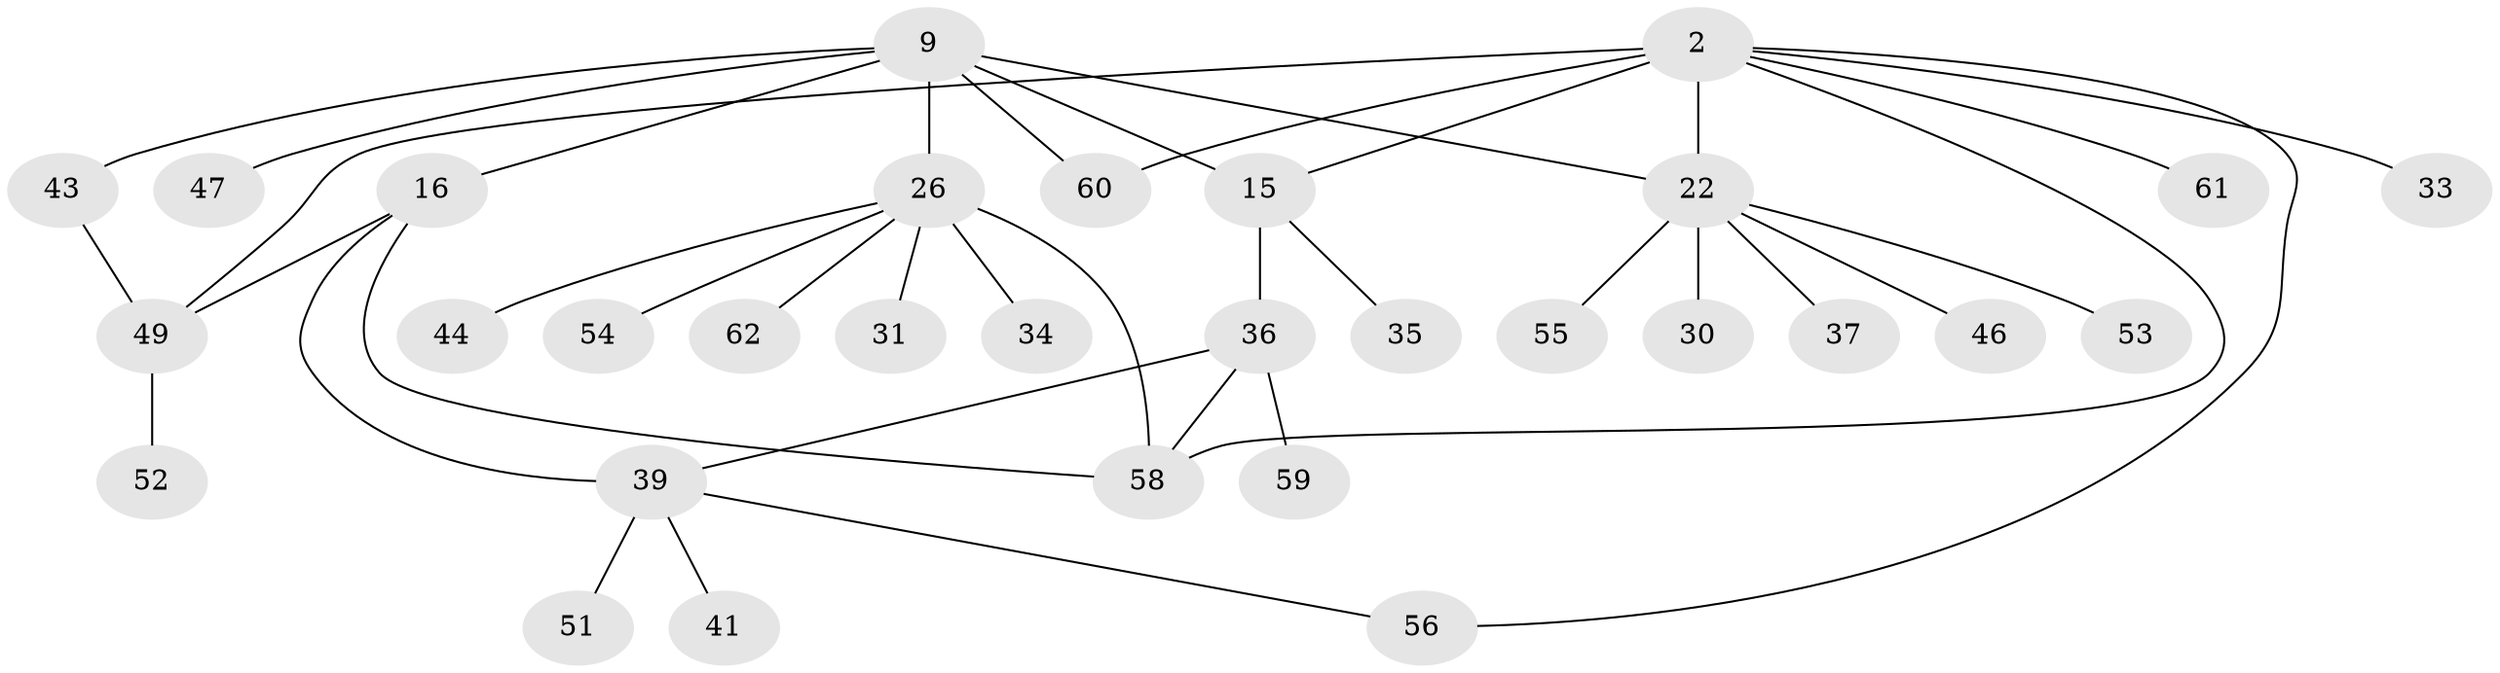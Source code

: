 // original degree distribution, {5: 0.06451612903225806, 10: 0.016129032258064516, 6: 0.04838709677419355, 8: 0.016129032258064516, 4: 0.03225806451612903, 9: 0.03225806451612903, 3: 0.12903225806451613, 1: 0.5483870967741935, 2: 0.11290322580645161}
// Generated by graph-tools (version 1.1) at 2025/58/03/04/25 21:58:50]
// undirected, 31 vertices, 39 edges
graph export_dot {
graph [start="1"]
  node [color=gray90,style=filled];
  2;
  9 [super="+8"];
  15 [super="+14"];
  16 [super="+12"];
  22 [super="+7"];
  26 [super="+19+4"];
  30;
  31;
  33;
  34;
  35;
  36 [super="+24+13"];
  37;
  39 [super="+11+21+28"];
  41 [super="+38"];
  43 [super="+32"];
  44;
  46;
  47;
  49 [super="+40"];
  51 [super="+42"];
  52 [super="+48"];
  53;
  54 [super="+45"];
  55;
  56;
  58 [super="+6+25"];
  59;
  60 [super="+57"];
  61 [super="+50"];
  62;
  2 -- 15;
  2 -- 22 [weight=2];
  2 -- 33;
  2 -- 56;
  2 -- 60;
  2 -- 61;
  2 -- 58;
  2 -- 49 [weight=2];
  9 -- 26 [weight=2];
  9 -- 15;
  9 -- 47;
  9 -- 22 [weight=2];
  9 -- 60;
  9 -- 43;
  9 -- 16;
  15 -- 35;
  15 -- 36 [weight=2];
  16 -- 39 [weight=2];
  16 -- 58;
  16 -- 49;
  22 -- 37;
  22 -- 46;
  22 -- 53;
  22 -- 55;
  22 -- 30;
  26 -- 34;
  26 -- 44;
  26 -- 62;
  26 -- 31;
  26 -- 54;
  26 -- 58 [weight=2];
  36 -- 39;
  36 -- 58;
  36 -- 59;
  39 -- 41;
  39 -- 51;
  39 -- 56;
  43 -- 49;
  49 -- 52;
}
